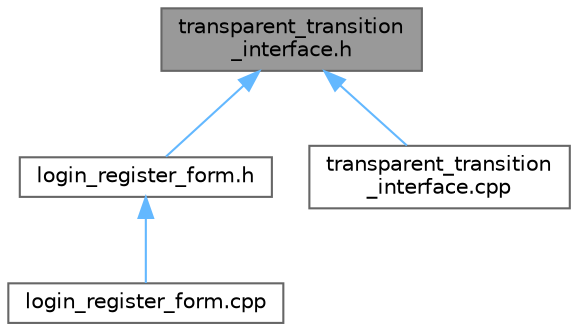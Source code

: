 digraph "transparent_transition_interface.h"
{
 // LATEX_PDF_SIZE
  bgcolor="transparent";
  edge [fontname=Helvetica,fontsize=10,labelfontname=Helvetica,labelfontsize=10];
  node [fontname=Helvetica,fontsize=10,shape=box,height=0.2,width=0.4];
  Node1 [id="Node000001",label="transparent_transition\l_interface.h",height=0.2,width=0.4,color="gray40", fillcolor="grey60", style="filled", fontcolor="black",tooltip=" "];
  Node1 -> Node2 [id="edge1_Node000001_Node000002",dir="back",color="steelblue1",style="solid",tooltip=" "];
  Node2 [id="Node000002",label="login_register_form.h",height=0.2,width=0.4,color="grey40", fillcolor="white", style="filled",URL="$login__register__form_8h.html",tooltip=" "];
  Node2 -> Node3 [id="edge2_Node000002_Node000003",dir="back",color="steelblue1",style="solid",tooltip=" "];
  Node3 [id="Node000003",label="login_register_form.cpp",height=0.2,width=0.4,color="grey40", fillcolor="white", style="filled",URL="$login__register__form_8cpp.html",tooltip=" "];
  Node1 -> Node4 [id="edge3_Node000001_Node000004",dir="back",color="steelblue1",style="solid",tooltip=" "];
  Node4 [id="Node000004",label="transparent_transition\l_interface.cpp",height=0.2,width=0.4,color="grey40", fillcolor="white", style="filled",URL="$transparent__transition__interface_8cpp.html",tooltip=" "];
}
